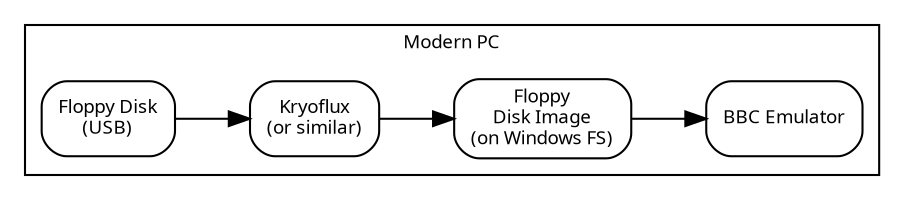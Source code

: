 digraph bbc_l1 {
 graph [fontsize=9 fontname="Verdana" 
 compound=true rankdir=LR splines=true];
 node [shape=box fontsize=9 fontname="Verdana" style="rounded"];
 edge [fontsize=9 fontname="Verdana"];

 subgraph cluster_pc {
    label="Modern PC";
     rank="same"; 
     fd [label="Floppy Disk\n(USB)"]
     kryo [label="Kryoflux\n(or similar)"]
     fdi [label="Floppy\nDisk Image\n(on Windows FS)"]
     emul [label="BBC Emulator"]
     fd -> kryo -> fdi -> emul;
 }

}
